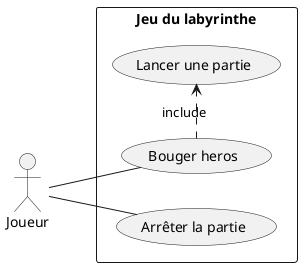 @startuml
left to right direction
skinparam packageStyle rectangle
actor Joueur
rectangle "Jeu du labyrinthe" {
  Joueur -- (Bouger heros)
  Joueur -- (Arrêter la partie)
  (Bouger heros) .> (Lancer une partie) : include
}
@enduml

@startuml
actor Joueur
participant Système
Joueur -> Système: Démarrer le programme
Système --> Joueur: Lancer une partie
loop Tant que partie en cours
  Joueur -> Système: Bouger héros
  break Héros sur trésor ou sur monstre
    alt Héros sur monstre
      Système --> Joueur: Afficher message "Perdu"
    else Héros sur trésor
      Système --> Joueur: Afficher message "Gagné"
    end
  end
end
Système --> Joueur: Finir partie
Système --> Joueur: Terminer programme
@enduml


@startuml

page 2x2
title Balade dans un labyrinthe

package "model" #DDDDDD {

    class Position {
        -x: int
        -y: int
        --
        +isOn(Position position): boolean
        +toString(): string
    }

    interface Game {
        +evolve(Cmd userCmd)
        +isFinished(): boolean
        +isTreasure(int x, int y): boolean
        +isMonster(int x, int y): boolean
        +getHero(): Hero
        +setHero(Hero hero)
        +getWidth(): int
        +getHeight(): int
        +isWall(int x, int y): boolean
        +isTrap(int x, int y): boolean
        +isTeleporter(int x, int y): boolean
        +getTeleporter(int x, int y): Teleporter
        +getMonsters(): Monster[]
    }

    class LabyrinthGame {
        -width: int
        -height: int
        -hero: Hero
        -treasure: Treasure
        -isWall: boolean[][]
        -isTrap: boolean[][]
        -teleporters: Teleporter[][]
        -monsters: Monster[]
        --
        +evolve(Cmd userCmd)
        +isFinished(): boolean
        +isTreasure(int x, int y): boolean
        +isMonster(int x, int y): boolean
        +getHero(): Hero
        +setHero(Hero hero)
        +getWidth(): int
        +getHeight(): int
        +isWall(int x, int y): boolean
        +isTrap(int x, int y): boolean
        +isTeleporter(int x, int y): boolean
        +getTeleporter(int x, int y): Teleporter
        +getMonsters(): Monster[]
        -moveHero(Cmd commande)
        -moveMonsters()
    }

    Game <|.. LabyrinthGame

    class Entity {
        -isDead: boolean
        --
        +move(Cmd commandeEnCours)
        +isDead(): boolean
        +setDead()
    }

    Position <|-- Entity

    class Hero {

    }

    Entity <|-- Hero
    LabyrinthGame "1" -- "1" Hero

    class Monster {
        +getMove(Game game): Cmd
    }

    Entity <|-- Monster
    LabyrinthGame "1" -- "0..*" Monstre

    class Ghost {
        +getMove(Game game): Cmd
    }

    Entity <|-- Ghost

    class Treasure {

    }

    Position <|-- Treasure
    LabyrinthGame "1" -- "1" Treasure

    class Teleporter {
        -tX: int
        -tY: int
        --
        +getNextPosition(): Position
    }

    Position <|-- Teleporter

}

package "presentation" #DDDDDD {

    class DrawingPanel {
        - {static} long serialVersionUID
        - Game game
        - GamePainter painter
        - BufferedImage nextImage
        - BufferedImage currentImage
        - int width
        - int height
        --
        + drawGame()
        + paint(Graphics g)
    }

    interface GamePainter {
        + {abstract} draw(BufferedImage image, Game game)
        + {abstract} getWidth(): int
        + {abstract} getHeight(): int
    }

    class GraphicalInterface {
        - DrawingPanel panel
        - Game game
        --
        + paint()
    }

    class LabyrinthPainter {
        # {static} int WIDTH
        # {static} int HEIGHT
        - int x
        - int y
        --
        + draw(BufferedImage image, Game game)
        + getWidth(): int
        + getHeight(): int
    }
}

DrawingPanel "0" -- "1" Game : game
DrawingPanel "0" -- "1" GamePainter : painter
GraphicalInterface "0" -- "1" DrawingPanel : panel
LabyrinthPainter ..|> GamePainter

package "application" #DDDDDD {

    enum Cmd {

    }

    interface GameController {
        -Cmd commandeEnCours
        --
        +getCommand(): Cmd
    }

    class LabyrinthController {
        -Cmd commandeEnCours
        --
        +getCommand(): Cmd
        +keyPressed(KeyEvent e)
        +keyReleased(KeyEvent e)
        +keyTyped(KeyEvent e)
    }

    class GameEngineGraphical {
        -Game game
        -GamePainter gamePainter
        -GameController gameController
        -GraphicalInterface gui
        --
        +run()
    }

}

GameController <|.. LabyrinthController

LabyrinthController "0" -- "1" Cmd : commandeEnCours

GameEngineGraphical "0" -- "1" Game : game
GameEngineGraphical "0" -- "1" GamePainter : gamePainter
GameEngineGraphical "0" -- "1" GameController : gameController
GameEngineGraphical "0" -- "1" GraphicalInterface : gui



@enduml
